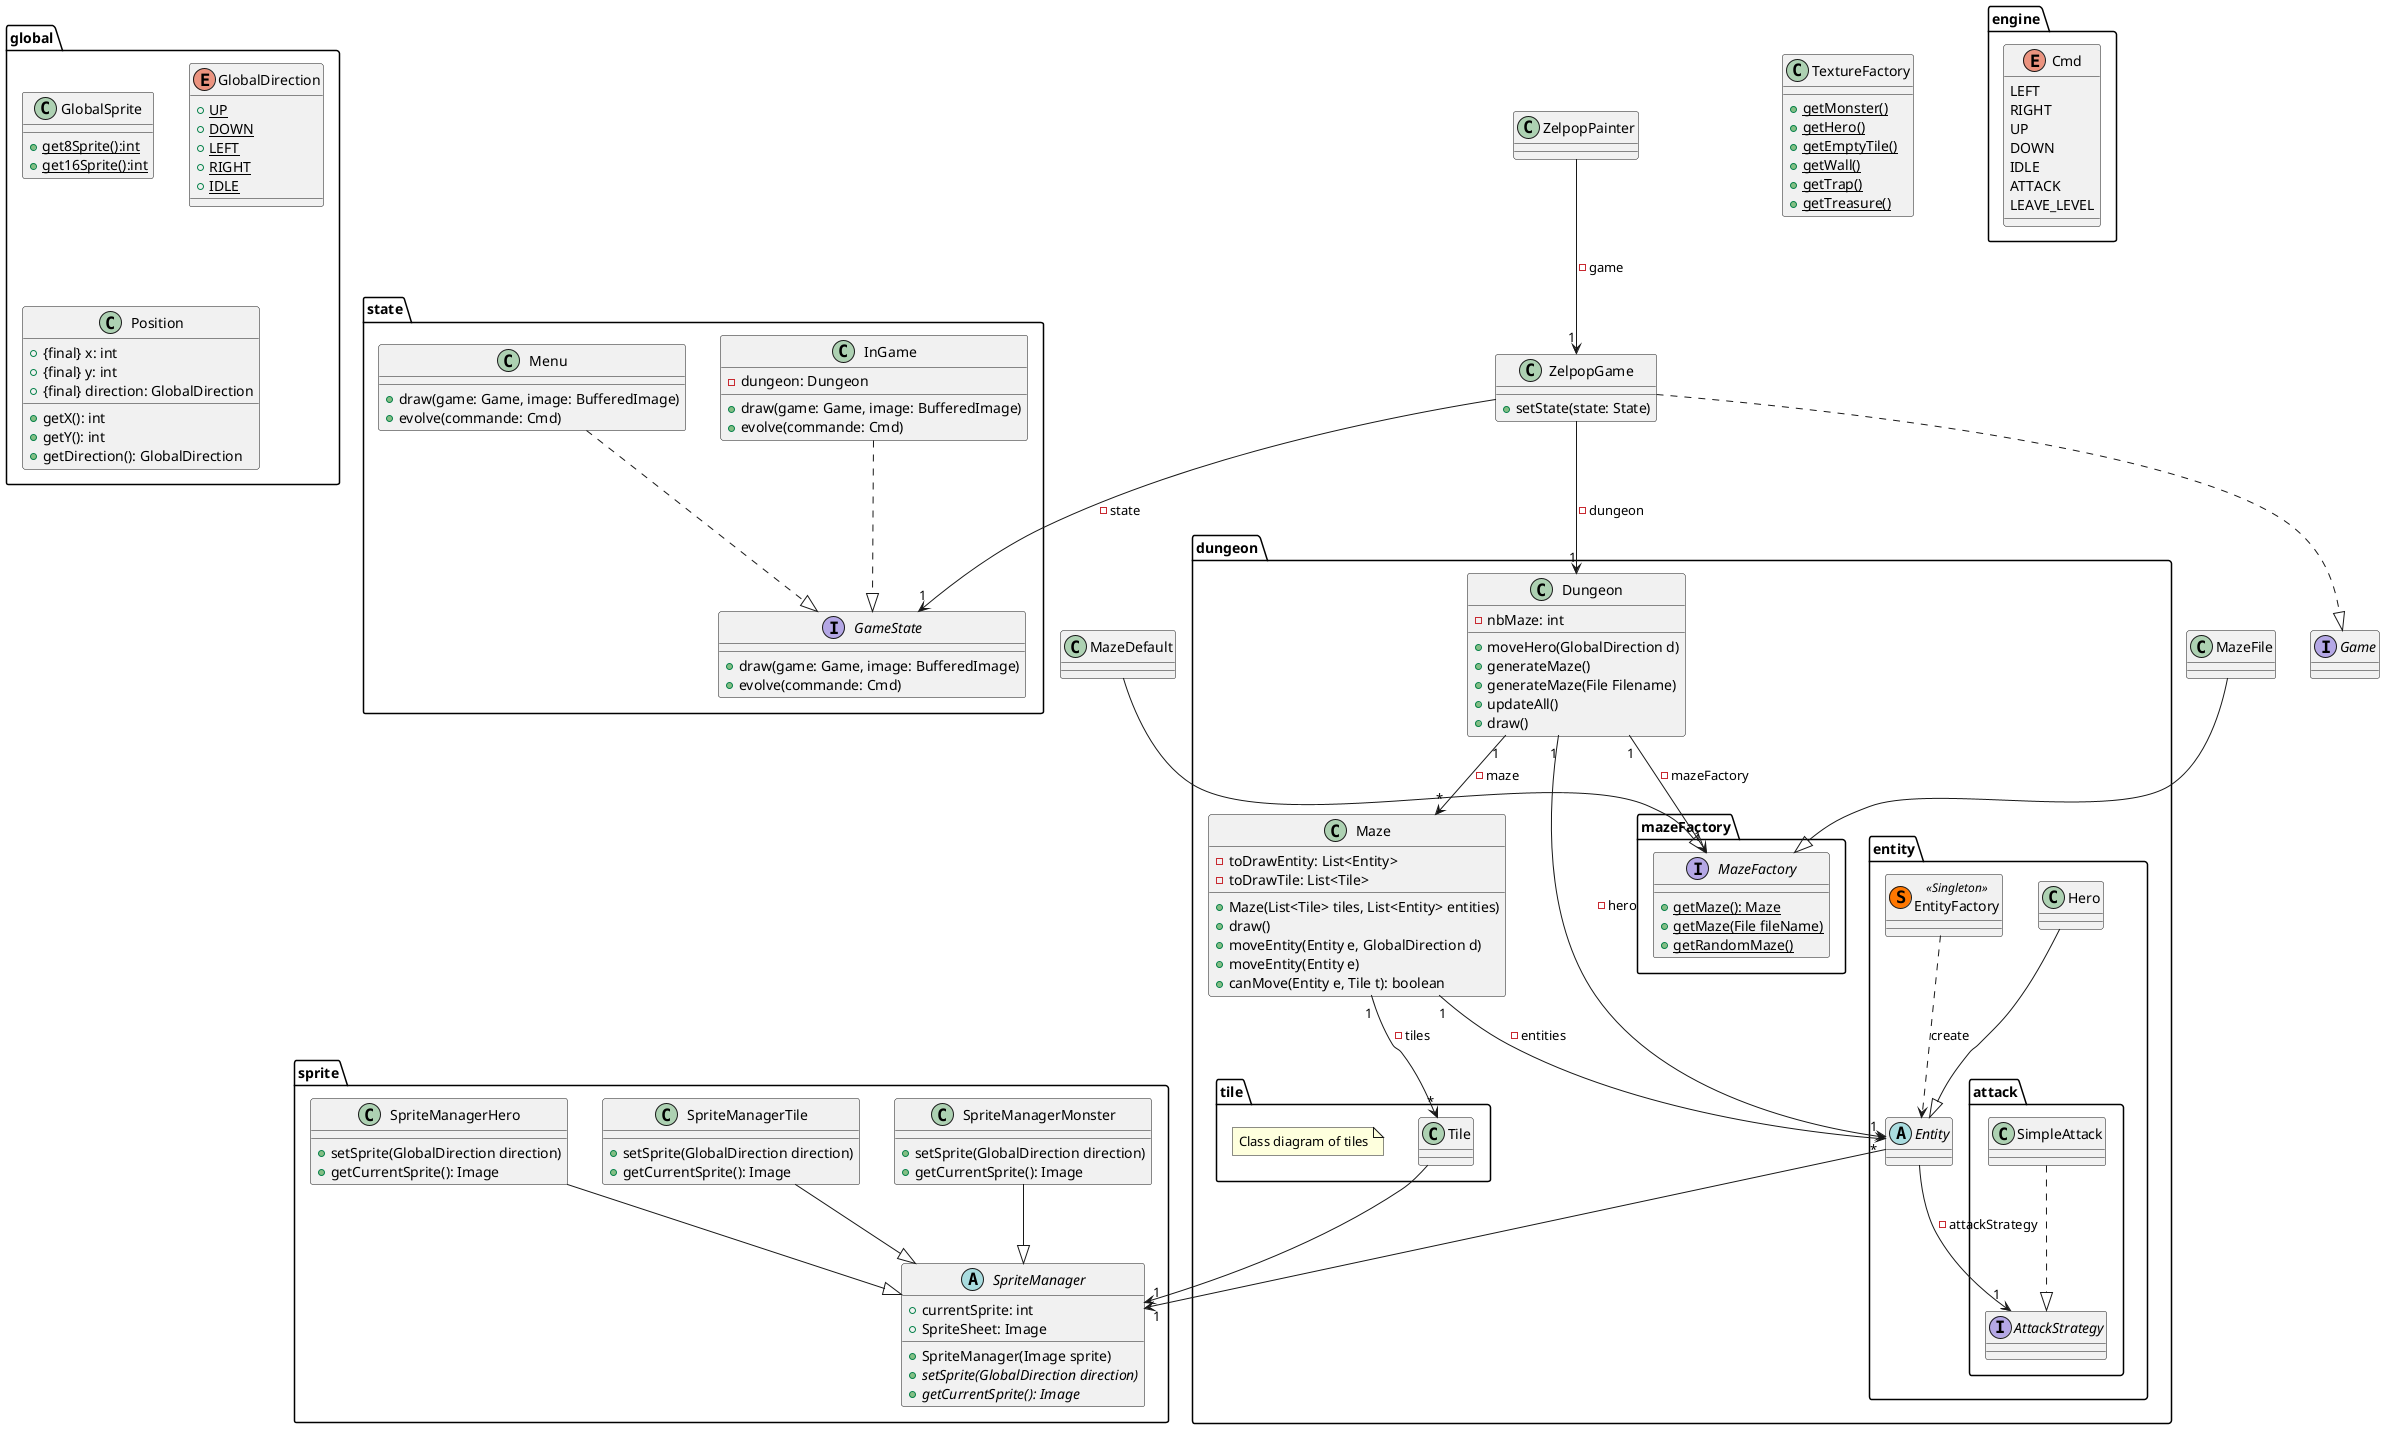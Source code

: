@startuml

class ZelpopGame{
    + setState(state: State)
}

package state{
    interface GameState{
        + draw(game: Game, image: BufferedImage)
        + evolve(commande: Cmd)
    }

    class InGame{
        - dungeon: Dungeon

        + draw(game: Game, image: BufferedImage)
        + evolve(commande: Cmd)
    }

    class Menu{
        + draw(game: Game, image: BufferedImage)
        + evolve(commande: Cmd)
    }
}

InGame ..|> GameState
Menu ..|> GameState

ZelpopGame --> "1" GameState: - state

interface Game{

}

package dungeon{

    class Dungeon{
        - nbMaze: int
        + moveHero(GlobalDirection d)
        + generateMaze()
        + generateMaze(File Filename)
        + updateAll()
        + draw()
    }

    class Maze{
        - toDrawEntity: List<Entity>
        - toDrawTile: List<Tile>
        + Maze(List<Tile> tiles, List<Entity> entities)
        + draw()
        + moveEntity(Entity e, GlobalDirection d)
        + moveEntity(Entity e)
        + canMove(Entity e, Tile t): boolean
    }

    package tile{

        class Tile{

        }

        note "Class diagram of tiles" as N1

    }

    package entity{

        abstract Entity{

        }

        class Hero{

        }

        class EntityFactory << (S,#FF7700) Singleton >>{

        }

        package attack{

            interface AttackStrategy{
            }

            class SimpleAttack{
            }

        }

    }

    package mazeFactory{

        interface MazeFactory{
            + {static} getMaze(): Maze
            + {static} getMaze(File fileName)
            + {static} getRandomMaze()
        }

    }

}


class ZelpopPainter{

}

class TextureFactory{
    + {static}getMonster()
    + {static}getHero()
    + {static}getEmptyTile()
    + {static}getWall()
    + {static}getTrap()
    + {static}getTreasure()
}

package sprite{

    abstract SpriteManager{
        + currentSprite: int
        + SpriteSheet: Image
        + SpriteManager(Image sprite)
        + {abstract} setSprite(GlobalDirection direction)
        + {abstract} getCurrentSprite(): Image
    }

    class SpriteManagerHero{
        + setSprite(GlobalDirection direction)
        + getCurrentSprite(): Image
    }

    class SpriteManagerMonster{
        + setSprite(GlobalDirection direction)
        + getCurrentSprite(): Image
    }

    class SpriteManagerTile{
        + setSprite(GlobalDirection direction)
        + getCurrentSprite(): Image
    }

}

SpriteManagerHero --|> SpriteManager
SpriteManagerMonster --|> SpriteManager
SpriteManagerTile --|> SpriteManager

package global{

    class GlobalSprite{
        + {static} get8Sprite():int
        + {static} get16Sprite():int
    }

    enum GlobalDirection{
        + {static} UP
        + {static} DOWN
        + {static} LEFT
        + {static} RIGHT
        + {static} IDLE
    }

    class Position{
        + {final} x: int
        + {final} y: int
        + {final} direction: GlobalDirection
        + getX(): int
        + getY(): int
        + getDirection(): GlobalDirection
    }

}

package engine{
    enum Cmd{
        LEFT
        RIGHT
        UP
        DOWN
        IDLE
        ATTACK
        LEAVE_LEVEL
    }
}

MazeDefault --|> MazeFactory

Dungeon "1" --> "*" Maze: -maze
Dungeon "1" --> "1" MazeFactory: -mazeFactory

Maze "1" --> "*" Tile: -tiles
Maze "1" --> "*" Entity: -entities

EntityFactory ..> Entity : create

ZelpopGame ..|> Game
ZelpopGame --> "1" Dungeon: -dungeon

ZelpopPainter --> "1" ZelpopGame: - game

Hero --|> Entity

Dungeon "1" --> "1" Entity : -hero

MazeFile --|> MazeFactory

Tile --> "1" SpriteManager

Entity --> "1" SpriteManager
Entity --> "1" AttackStrategy: - attackStrategy

SimpleAttack ..|> AttackStrategy
@enduml